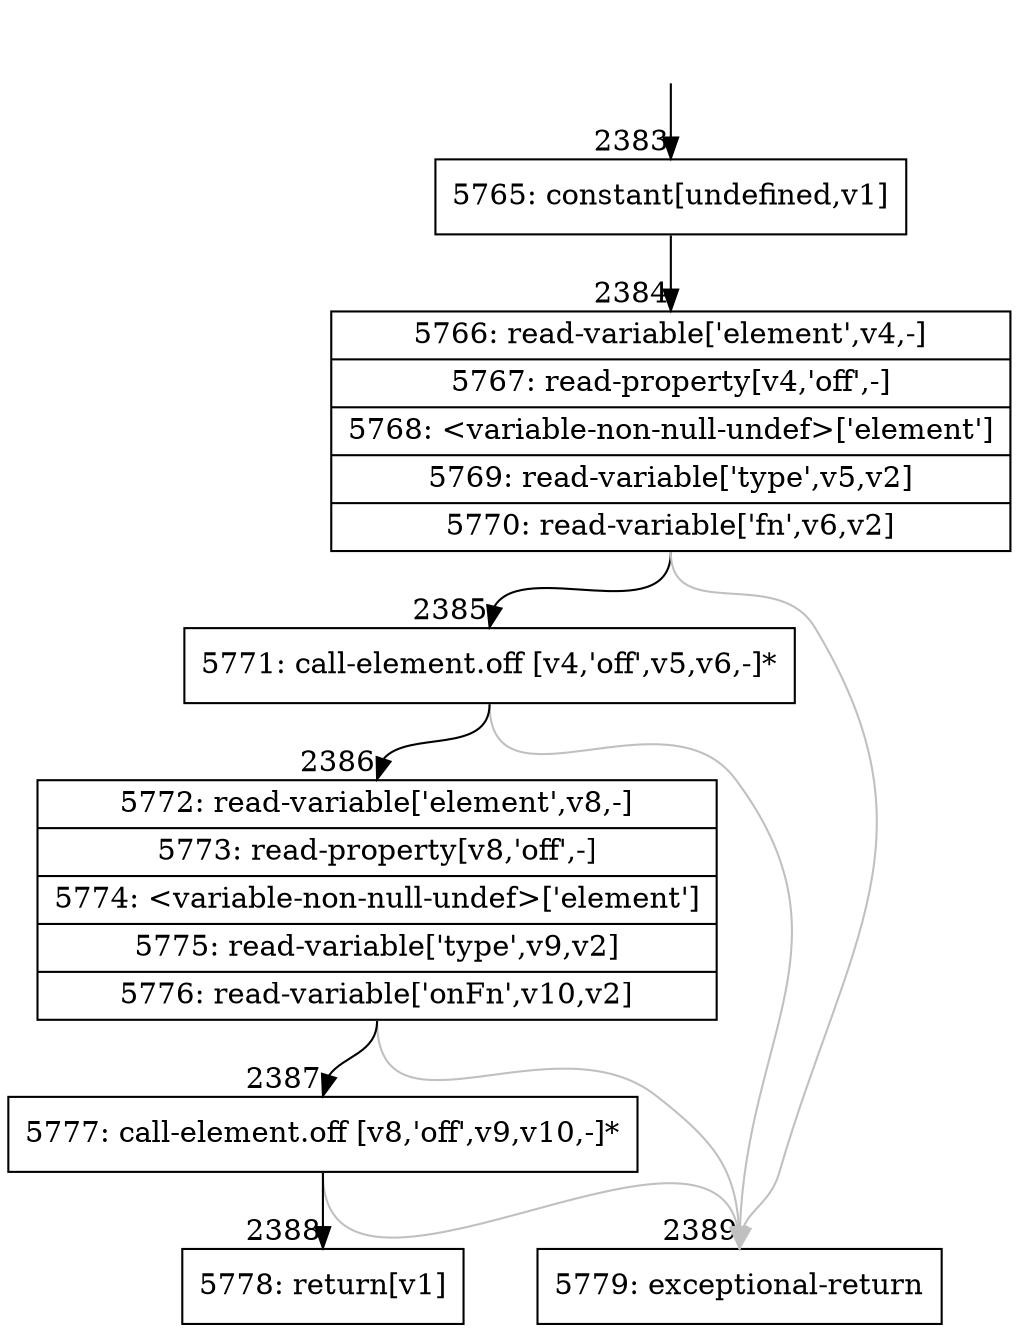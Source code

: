 digraph {
rankdir="TD"
BB_entry182[shape=none,label=""];
BB_entry182 -> BB2383 [tailport=s, headport=n, headlabel="    2383"]
BB2383 [shape=record label="{5765: constant[undefined,v1]}" ] 
BB2383 -> BB2384 [tailport=s, headport=n, headlabel="      2384"]
BB2384 [shape=record label="{5766: read-variable['element',v4,-]|5767: read-property[v4,'off',-]|5768: \<variable-non-null-undef\>['element']|5769: read-variable['type',v5,v2]|5770: read-variable['fn',v6,v2]}" ] 
BB2384 -> BB2385 [tailport=s, headport=n, headlabel="      2385"]
BB2384 -> BB2389 [tailport=s, headport=n, color=gray, headlabel="      2389"]
BB2385 [shape=record label="{5771: call-element.off [v4,'off',v5,v6,-]*}" ] 
BB2385 -> BB2386 [tailport=s, headport=n, headlabel="      2386"]
BB2385 -> BB2389 [tailport=s, headport=n, color=gray]
BB2386 [shape=record label="{5772: read-variable['element',v8,-]|5773: read-property[v8,'off',-]|5774: \<variable-non-null-undef\>['element']|5775: read-variable['type',v9,v2]|5776: read-variable['onFn',v10,v2]}" ] 
BB2386 -> BB2387 [tailport=s, headport=n, headlabel="      2387"]
BB2386 -> BB2389 [tailport=s, headport=n, color=gray]
BB2387 [shape=record label="{5777: call-element.off [v8,'off',v9,v10,-]*}" ] 
BB2387 -> BB2388 [tailport=s, headport=n, headlabel="      2388"]
BB2387 -> BB2389 [tailport=s, headport=n, color=gray]
BB2388 [shape=record label="{5778: return[v1]}" ] 
BB2389 [shape=record label="{5779: exceptional-return}" ] 
//#$~ 3354
}
